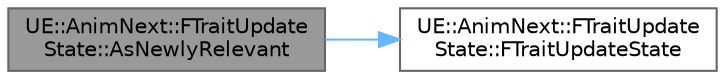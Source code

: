 digraph "UE::AnimNext::FTraitUpdateState::AsNewlyRelevant"
{
 // INTERACTIVE_SVG=YES
 // LATEX_PDF_SIZE
  bgcolor="transparent";
  edge [fontname=Helvetica,fontsize=10,labelfontname=Helvetica,labelfontsize=10];
  node [fontname=Helvetica,fontsize=10,shape=box,height=0.2,width=0.4];
  rankdir="LR";
  Node1 [id="Node000001",label="UE::AnimNext::FTraitUpdate\lState::AsNewlyRelevant",height=0.2,width=0.4,color="gray40", fillcolor="grey60", style="filled", fontcolor="black",tooltip=" "];
  Node1 -> Node2 [id="edge1_Node000001_Node000002",color="steelblue1",style="solid",tooltip=" "];
  Node2 [id="Node000002",label="UE::AnimNext::FTraitUpdate\lState::FTraitUpdateState",height=0.2,width=0.4,color="grey40", fillcolor="white", style="filled",URL="$d6/d04/structUE_1_1AnimNext_1_1FTraitUpdateState.html#ab8a24a03b3f423c60aad80a442c66044",tooltip=" "];
}
